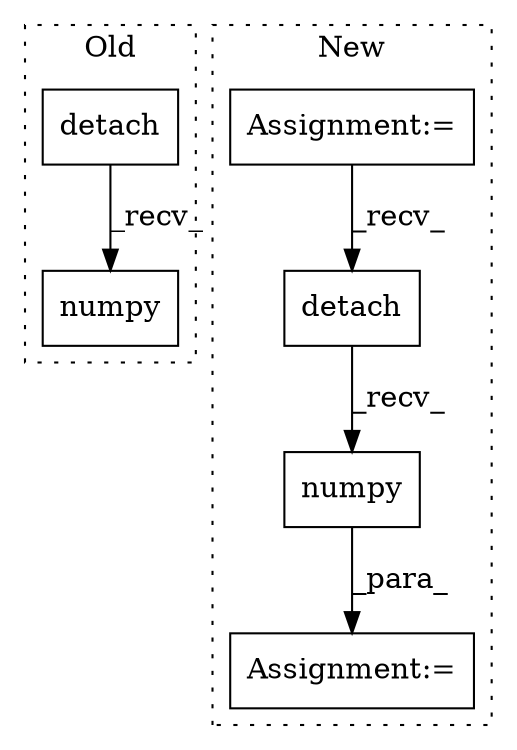 digraph G {
subgraph cluster0 {
1 [label="detach" a="32" s="1245" l="8" shape="box"];
4 [label="numpy" a="32" s="1254" l="7" shape="box"];
label = "Old";
style="dotted";
}
subgraph cluster1 {
2 [label="numpy" a="32" s="1807" l="7" shape="box"];
3 [label="Assignment:=" a="7" s="1768" l="1" shape="box"];
5 [label="detach" a="32" s="1792" l="8" shape="box"];
6 [label="Assignment:=" a="7" s="1884" l="19" shape="box"];
label = "New";
style="dotted";
}
1 -> 4 [label="_recv_"];
2 -> 3 [label="_para_"];
5 -> 2 [label="_recv_"];
6 -> 5 [label="_recv_"];
}